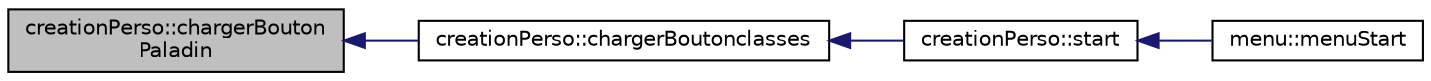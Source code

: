 digraph "creationPerso::chargerBoutonPaladin"
{
  edge [fontname="Helvetica",fontsize="10",labelfontname="Helvetica",labelfontsize="10"];
  node [fontname="Helvetica",fontsize="10",shape=record];
  rankdir="LR";
  Node40 [label="creationPerso::chargerBouton\lPaladin",height=0.2,width=0.4,color="black", fillcolor="grey75", style="filled", fontcolor="black"];
  Node40 -> Node41 [dir="back",color="midnightblue",fontsize="10",style="solid",fontname="Helvetica"];
  Node41 [label="creationPerso::chargerBoutonclasses",height=0.2,width=0.4,color="black", fillcolor="white", style="filled",URL="$classcreation_perso.html#a704fea5b029d4c81a32981eb2cc6bb17",tooltip="genere tout les boutons de metier "];
  Node41 -> Node42 [dir="back",color="midnightblue",fontsize="10",style="solid",fontname="Helvetica"];
  Node42 [label="creationPerso::start",height=0.2,width=0.4,color="black", fillcolor="white", style="filled",URL="$classcreation_perso.html#abb820eec1f9ab02fb303926d50751f46",tooltip="lance le questionnaire "];
  Node42 -> Node43 [dir="back",color="midnightblue",fontsize="10",style="solid",fontname="Helvetica"];
  Node43 [label="menu::menuStart",height=0.2,width=0.4,color="black", fillcolor="white", style="filled",URL="$classmenu.html#a0f6aa4e91d4c67fdb426e9d44d9ed177",tooltip="lance le menu "];
}
